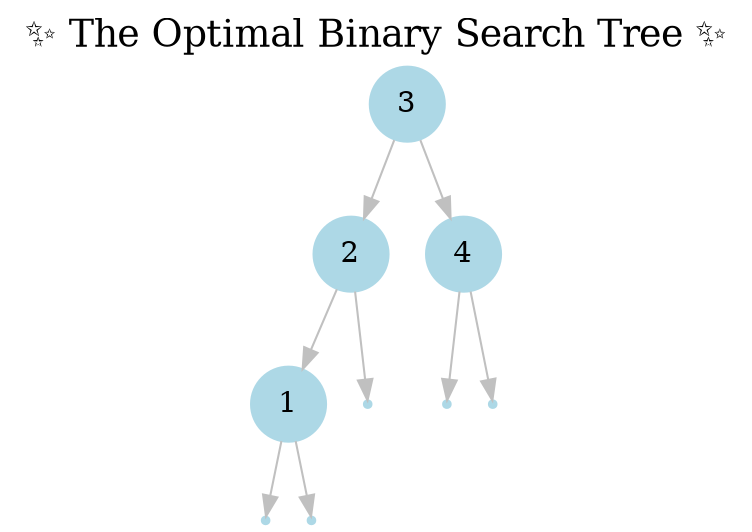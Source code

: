 digraph OBST {
  label="✨ The Optimal Binary Search Tree ✨";
  labelloc="t";
  fontsize=18;
node [shape=circle, style=filled, color=lightblue, fontcolor=black, fontsize=14;
];
edge [color=gray];
  "3" -> "2";
  "2" -> "1";
  null0 [shape=point];
  "1" -> null0;
  null1 [shape=point];
  "1" -> null1;
  null2 [shape=point];
  "2" -> null2;
  "3" -> "4";
  null3 [shape=point];
  "4" -> null3;
  null4 [shape=point];
  "4" -> null4;
}
